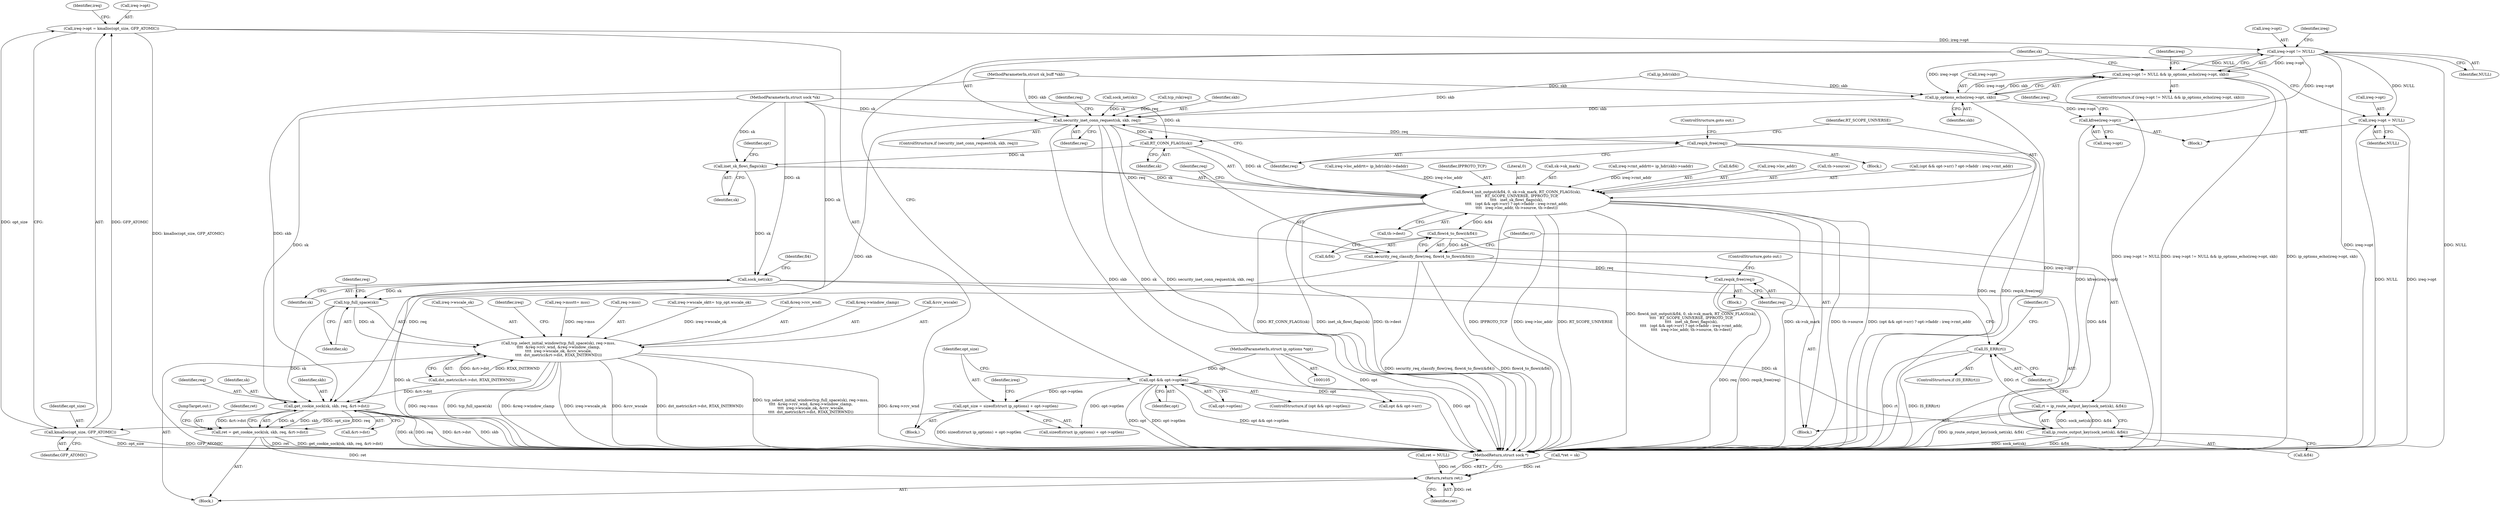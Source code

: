 digraph "1_linux_f6d8bd051c391c1c0458a30b2a7abcd939329259_28@API" {
"1000328" [label="(Call,ireq->opt = kmalloc(opt_size, GFP_ATOMIC))"];
"1000332" [label="(Call,kmalloc(opt_size, GFP_ATOMIC))"];
"1000320" [label="(Call,opt_size = sizeof(struct ip_options) + opt->optlen)"];
"1000313" [label="(Call,opt && opt->optlen)"];
"1000108" [label="(MethodParameterIn,struct ip_options *opt)"];
"1000337" [label="(Call,ireq->opt != NULL)"];
"1000336" [label="(Call,ireq->opt != NULL && ip_options_echo(ireq->opt, skb))"];
"1000342" [label="(Call,ip_options_echo(ireq->opt, skb))"];
"1000348" [label="(Call,kfree(ireq->opt))"];
"1000358" [label="(Call,security_inet_conn_request(sk, skb, req))"];
"1000363" [label="(Call,reqsk_free(req))"];
"1000385" [label="(Call,RT_CONN_FLAGS(sk))"];
"1000378" [label="(Call,flowi4_init_output(&fl4, 0, sk->sk_mark, RT_CONN_FLAGS(sk),\n\t\t\t\t   RT_SCOPE_UNIVERSE, IPPROTO_TCP,\n\t\t\t\t   inet_sk_flowi_flags(sk),\n\t\t\t\t   (opt && opt->srr) ? opt->faddr : ireq->rmt_addr,\n\t\t\t\t   ireq->loc_addr, th->source, th->dest))"];
"1000414" [label="(Call,flowi4_to_flowi(&fl4))"];
"1000412" [label="(Call,security_req_classify_flow(req, flowi4_to_flowi(&fl4)))"];
"1000428" [label="(Call,reqsk_free(req))"];
"1000469" [label="(Call,get_cookie_sock(sk, skb, req, &rt->dst))"];
"1000467" [label="(Call,ret = get_cookie_sock(sk, skb, req, &rt->dst))"];
"1000478" [label="(Return,return ret;)"];
"1000419" [label="(Call,ip_route_output_key(sock_net(sk), &fl4))"];
"1000417" [label="(Call,rt = ip_route_output_key(sock_net(sk), &fl4))"];
"1000425" [label="(Call,IS_ERR(rt))"];
"1000389" [label="(Call,inet_sk_flowi_flags(sk))"];
"1000420" [label="(Call,sock_net(sk))"];
"1000438" [label="(Call,tcp_full_space(sk))"];
"1000437" [label="(Call,tcp_select_initial_window(tcp_full_space(sk), req->mss,\n\t\t\t\t  &req->rcv_wnd, &req->window_clamp,\n\t\t\t\t  ireq->wscale_ok, &rcv_wscale,\n\t\t\t\t  dst_metric(&rt->dst, RTAX_INITRWND)))"];
"1000352" [label="(Call,ireq->opt = NULL)"];
"1000334" [label="(Identifier,GFP_ATOMIC)"];
"1000441" [label="(Identifier,req)"];
"1000389" [label="(Call,inet_sk_flowi_flags(sk))"];
"1000264" [label="(Call,ip_hdr(skb))"];
"1000336" [label="(Call,ireq->opt != NULL && ip_options_echo(ireq->opt, skb))"];
"1000251" [label="(Call,ireq->loc_addr\t\t= ip_hdr(skb)->daddr)"];
"1000454" [label="(Call,&rcv_wscale)"];
"1000339" [label="(Identifier,ireq)"];
"1000422" [label="(Call,&fl4)"];
"1000392" [label="(Call,opt && opt->srr)"];
"1000418" [label="(Identifier,rt)"];
"1000333" [label="(Identifier,opt_size)"];
"1000358" [label="(Call,security_inet_conn_request(sk, skb, req))"];
"1000427" [label="(Block,)"];
"1000134" [label="(Call,*ret = sk)"];
"1000390" [label="(Identifier,sk)"];
"1000346" [label="(Identifier,skb)"];
"1000469" [label="(Call,get_cookie_sock(sk, skb, req, &rt->dst))"];
"1000315" [label="(Call,opt->optlen)"];
"1000378" [label="(Call,flowi4_init_output(&fl4, 0, sk->sk_mark, RT_CONN_FLAGS(sk),\n\t\t\t\t   RT_SCOPE_UNIVERSE, IPPROTO_TCP,\n\t\t\t\t   inet_sk_flowi_flags(sk),\n\t\t\t\t   (opt && opt->srr) ? opt->faddr : ireq->rmt_addr,\n\t\t\t\t   ireq->loc_addr, th->source, th->dest))"];
"1000332" [label="(Call,kmalloc(opt_size, GFP_ATOMIC))"];
"1000107" [label="(MethodParameterIn,struct sk_buff *skb)"];
"1000342" [label="(Call,ip_options_echo(ireq->opt, skb))"];
"1000343" [label="(Call,ireq->opt)"];
"1000361" [label="(Identifier,req)"];
"1000338" [label="(Call,ireq->opt)"];
"1000357" [label="(ControlStructure,if (security_inet_conn_request(sk, skb, req)))"];
"1000388" [label="(Identifier,IPPROTO_TCP)"];
"1000322" [label="(Call,sizeof(struct ip_options) + opt->optlen)"];
"1000381" [label="(Literal,0)"];
"1000387" [label="(Identifier,RT_SCOPE_UNIVERSE)"];
"1000477" [label="(JumpTarget,out:)"];
"1000368" [label="(Identifier,req)"];
"1000451" [label="(Call,ireq->wscale_ok)"];
"1000467" [label="(Call,ret = get_cookie_sock(sk, skb, req, &rt->dst))"];
"1000312" [label="(ControlStructure,if (opt && opt->optlen))"];
"1000480" [label="(MethodReturn,struct sock *)"];
"1000173" [label="(Call,sock_net(sk))"];
"1000352" [label="(Call,ireq->opt = NULL)"];
"1000471" [label="(Identifier,skb)"];
"1000382" [label="(Call,sk->sk_mark)"];
"1000354" [label="(Identifier,ireq)"];
"1000376" [label="(Block,)"];
"1000472" [label="(Identifier,req)"];
"1000428" [label="(Call,reqsk_free(req))"];
"1000318" [label="(Block,)"];
"1000259" [label="(Call,ireq->rmt_addr\t\t= ip_hdr(skb)->saddr)"];
"1000109" [label="(Block,)"];
"1000197" [label="(Call,ret = NULL)"];
"1000108" [label="(MethodParameterIn,struct ip_options *opt)"];
"1000439" [label="(Identifier,sk)"];
"1000353" [label="(Call,ireq->opt)"];
"1000464" [label="(Identifier,ireq)"];
"1000335" [label="(ControlStructure,if (ireq->opt != NULL && ip_options_echo(ireq->opt, skb)))"];
"1000385" [label="(Call,RT_CONN_FLAGS(sk))"];
"1000314" [label="(Identifier,opt)"];
"1000350" [label="(Identifier,ireq)"];
"1000232" [label="(Call,req->mss\t\t= mss)"];
"1000440" [label="(Call,req->mss)"];
"1000426" [label="(Identifier,rt)"];
"1000473" [label="(Call,&rt->dst)"];
"1000468" [label="(Identifier,ret)"];
"1000286" [label="(Call,ireq->wscale_ok\t\t= tcp_opt.wscale_ok)"];
"1000320" [label="(Call,opt_size = sizeof(struct ip_options) + opt->optlen)"];
"1000412" [label="(Call,security_req_classify_flow(req, flowi4_to_flowi(&fl4)))"];
"1000423" [label="(Identifier,fl4)"];
"1000419" [label="(Call,ip_route_output_key(sock_net(sk), &fl4))"];
"1000328" [label="(Call,ireq->opt = kmalloc(opt_size, GFP_ATOMIC))"];
"1000379" [label="(Call,&fl4)"];
"1000363" [label="(Call,reqsk_free(req))"];
"1000420" [label="(Call,sock_net(sk))"];
"1000434" [label="(Identifier,rt)"];
"1000313" [label="(Call,opt && opt->optlen)"];
"1000414" [label="(Call,flowi4_to_flowi(&fl4))"];
"1000215" [label="(Call,tcp_rsk(req))"];
"1000470" [label="(Identifier,sk)"];
"1000456" [label="(Call,dst_metric(&rt->dst, RTAX_INITRWND))"];
"1000430" [label="(ControlStructure,goto out;)"];
"1000417" [label="(Call,rt = ip_route_output_key(sock_net(sk), &fl4))"];
"1000344" [label="(Identifier,ireq)"];
"1000425" [label="(Call,IS_ERR(rt))"];
"1000393" [label="(Identifier,opt)"];
"1000348" [label="(Call,kfree(ireq->opt))"];
"1000360" [label="(Identifier,skb)"];
"1000409" [label="(Call,th->dest)"];
"1000347" [label="(Block,)"];
"1000362" [label="(Block,)"];
"1000424" [label="(ControlStructure,if (IS_ERR(rt)))"];
"1000403" [label="(Call,ireq->loc_addr)"];
"1000443" [label="(Call,&req->rcv_wnd)"];
"1000341" [label="(Identifier,NULL)"];
"1000386" [label="(Identifier,sk)"];
"1000406" [label="(Call,th->source)"];
"1000321" [label="(Identifier,opt_size)"];
"1000359" [label="(Identifier,sk)"];
"1000438" [label="(Call,tcp_full_space(sk))"];
"1000478" [label="(Return,return ret;)"];
"1000447" [label="(Call,&req->window_clamp)"];
"1000349" [label="(Call,ireq->opt)"];
"1000106" [label="(MethodParameterIn,struct sock *sk)"];
"1000479" [label="(Identifier,ret)"];
"1000437" [label="(Call,tcp_select_initial_window(tcp_full_space(sk), req->mss,\n\t\t\t\t  &req->rcv_wnd, &req->window_clamp,\n\t\t\t\t  ireq->wscale_ok, &rcv_wscale,\n\t\t\t\t  dst_metric(&rt->dst, RTAX_INITRWND)))"];
"1000356" [label="(Identifier,NULL)"];
"1000364" [label="(Identifier,req)"];
"1000413" [label="(Identifier,req)"];
"1000429" [label="(Identifier,req)"];
"1000391" [label="(Call,(opt && opt->srr) ? opt->faddr : ireq->rmt_addr)"];
"1000415" [label="(Call,&fl4)"];
"1000421" [label="(Identifier,sk)"];
"1000329" [label="(Call,ireq->opt)"];
"1000365" [label="(ControlStructure,goto out;)"];
"1000330" [label="(Identifier,ireq)"];
"1000337" [label="(Call,ireq->opt != NULL)"];
"1000328" -> "1000318"  [label="AST: "];
"1000328" -> "1000332"  [label="CFG: "];
"1000329" -> "1000328"  [label="AST: "];
"1000332" -> "1000328"  [label="AST: "];
"1000339" -> "1000328"  [label="CFG: "];
"1000328" -> "1000480"  [label="DDG: kmalloc(opt_size, GFP_ATOMIC)"];
"1000332" -> "1000328"  [label="DDG: opt_size"];
"1000332" -> "1000328"  [label="DDG: GFP_ATOMIC"];
"1000328" -> "1000337"  [label="DDG: ireq->opt"];
"1000332" -> "1000334"  [label="CFG: "];
"1000333" -> "1000332"  [label="AST: "];
"1000334" -> "1000332"  [label="AST: "];
"1000332" -> "1000480"  [label="DDG: GFP_ATOMIC"];
"1000332" -> "1000480"  [label="DDG: opt_size"];
"1000320" -> "1000332"  [label="DDG: opt_size"];
"1000320" -> "1000318"  [label="AST: "];
"1000320" -> "1000322"  [label="CFG: "];
"1000321" -> "1000320"  [label="AST: "];
"1000322" -> "1000320"  [label="AST: "];
"1000330" -> "1000320"  [label="CFG: "];
"1000320" -> "1000480"  [label="DDG: sizeof(struct ip_options) + opt->optlen"];
"1000313" -> "1000320"  [label="DDG: opt->optlen"];
"1000313" -> "1000312"  [label="AST: "];
"1000313" -> "1000314"  [label="CFG: "];
"1000313" -> "1000315"  [label="CFG: "];
"1000314" -> "1000313"  [label="AST: "];
"1000315" -> "1000313"  [label="AST: "];
"1000321" -> "1000313"  [label="CFG: "];
"1000359" -> "1000313"  [label="CFG: "];
"1000313" -> "1000480"  [label="DDG: opt->optlen"];
"1000313" -> "1000480"  [label="DDG: opt && opt->optlen"];
"1000313" -> "1000480"  [label="DDG: opt"];
"1000108" -> "1000313"  [label="DDG: opt"];
"1000313" -> "1000322"  [label="DDG: opt->optlen"];
"1000313" -> "1000392"  [label="DDG: opt"];
"1000108" -> "1000105"  [label="AST: "];
"1000108" -> "1000480"  [label="DDG: opt"];
"1000108" -> "1000392"  [label="DDG: opt"];
"1000337" -> "1000336"  [label="AST: "];
"1000337" -> "1000341"  [label="CFG: "];
"1000338" -> "1000337"  [label="AST: "];
"1000341" -> "1000337"  [label="AST: "];
"1000344" -> "1000337"  [label="CFG: "];
"1000336" -> "1000337"  [label="CFG: "];
"1000337" -> "1000480"  [label="DDG: ireq->opt"];
"1000337" -> "1000480"  [label="DDG: NULL"];
"1000337" -> "1000336"  [label="DDG: ireq->opt"];
"1000337" -> "1000336"  [label="DDG: NULL"];
"1000337" -> "1000342"  [label="DDG: ireq->opt"];
"1000337" -> "1000348"  [label="DDG: ireq->opt"];
"1000337" -> "1000352"  [label="DDG: NULL"];
"1000336" -> "1000335"  [label="AST: "];
"1000336" -> "1000342"  [label="CFG: "];
"1000342" -> "1000336"  [label="AST: "];
"1000350" -> "1000336"  [label="CFG: "];
"1000359" -> "1000336"  [label="CFG: "];
"1000336" -> "1000480"  [label="DDG: ireq->opt != NULL && ip_options_echo(ireq->opt, skb)"];
"1000336" -> "1000480"  [label="DDG: ip_options_echo(ireq->opt, skb)"];
"1000336" -> "1000480"  [label="DDG: ireq->opt != NULL"];
"1000342" -> "1000336"  [label="DDG: ireq->opt"];
"1000342" -> "1000336"  [label="DDG: skb"];
"1000342" -> "1000346"  [label="CFG: "];
"1000343" -> "1000342"  [label="AST: "];
"1000346" -> "1000342"  [label="AST: "];
"1000342" -> "1000480"  [label="DDG: ireq->opt"];
"1000264" -> "1000342"  [label="DDG: skb"];
"1000107" -> "1000342"  [label="DDG: skb"];
"1000342" -> "1000348"  [label="DDG: ireq->opt"];
"1000342" -> "1000358"  [label="DDG: skb"];
"1000348" -> "1000347"  [label="AST: "];
"1000348" -> "1000349"  [label="CFG: "];
"1000349" -> "1000348"  [label="AST: "];
"1000354" -> "1000348"  [label="CFG: "];
"1000348" -> "1000480"  [label="DDG: kfree(ireq->opt)"];
"1000358" -> "1000357"  [label="AST: "];
"1000358" -> "1000361"  [label="CFG: "];
"1000359" -> "1000358"  [label="AST: "];
"1000360" -> "1000358"  [label="AST: "];
"1000361" -> "1000358"  [label="AST: "];
"1000364" -> "1000358"  [label="CFG: "];
"1000368" -> "1000358"  [label="CFG: "];
"1000358" -> "1000480"  [label="DDG: security_inet_conn_request(sk, skb, req)"];
"1000358" -> "1000480"  [label="DDG: skb"];
"1000358" -> "1000480"  [label="DDG: sk"];
"1000173" -> "1000358"  [label="DDG: sk"];
"1000106" -> "1000358"  [label="DDG: sk"];
"1000264" -> "1000358"  [label="DDG: skb"];
"1000107" -> "1000358"  [label="DDG: skb"];
"1000215" -> "1000358"  [label="DDG: req"];
"1000358" -> "1000363"  [label="DDG: req"];
"1000358" -> "1000385"  [label="DDG: sk"];
"1000358" -> "1000412"  [label="DDG: req"];
"1000358" -> "1000469"  [label="DDG: skb"];
"1000363" -> "1000362"  [label="AST: "];
"1000363" -> "1000364"  [label="CFG: "];
"1000364" -> "1000363"  [label="AST: "];
"1000365" -> "1000363"  [label="CFG: "];
"1000363" -> "1000480"  [label="DDG: req"];
"1000363" -> "1000480"  [label="DDG: reqsk_free(req)"];
"1000385" -> "1000378"  [label="AST: "];
"1000385" -> "1000386"  [label="CFG: "];
"1000386" -> "1000385"  [label="AST: "];
"1000387" -> "1000385"  [label="CFG: "];
"1000385" -> "1000378"  [label="DDG: sk"];
"1000106" -> "1000385"  [label="DDG: sk"];
"1000385" -> "1000389"  [label="DDG: sk"];
"1000378" -> "1000376"  [label="AST: "];
"1000378" -> "1000409"  [label="CFG: "];
"1000379" -> "1000378"  [label="AST: "];
"1000381" -> "1000378"  [label="AST: "];
"1000382" -> "1000378"  [label="AST: "];
"1000387" -> "1000378"  [label="AST: "];
"1000388" -> "1000378"  [label="AST: "];
"1000389" -> "1000378"  [label="AST: "];
"1000391" -> "1000378"  [label="AST: "];
"1000403" -> "1000378"  [label="AST: "];
"1000406" -> "1000378"  [label="AST: "];
"1000409" -> "1000378"  [label="AST: "];
"1000413" -> "1000378"  [label="CFG: "];
"1000378" -> "1000480"  [label="DDG: inet_sk_flowi_flags(sk)"];
"1000378" -> "1000480"  [label="DDG: th->dest"];
"1000378" -> "1000480"  [label="DDG: IPPROTO_TCP"];
"1000378" -> "1000480"  [label="DDG: ireq->loc_addr"];
"1000378" -> "1000480"  [label="DDG: RT_SCOPE_UNIVERSE"];
"1000378" -> "1000480"  [label="DDG: flowi4_init_output(&fl4, 0, sk->sk_mark, RT_CONN_FLAGS(sk),\n\t\t\t\t   RT_SCOPE_UNIVERSE, IPPROTO_TCP,\n\t\t\t\t   inet_sk_flowi_flags(sk),\n\t\t\t\t   (opt && opt->srr) ? opt->faddr : ireq->rmt_addr,\n\t\t\t\t   ireq->loc_addr, th->source, th->dest)"];
"1000378" -> "1000480"  [label="DDG: sk->sk_mark"];
"1000378" -> "1000480"  [label="DDG: th->source"];
"1000378" -> "1000480"  [label="DDG: (opt && opt->srr) ? opt->faddr : ireq->rmt_addr"];
"1000378" -> "1000480"  [label="DDG: RT_CONN_FLAGS(sk)"];
"1000389" -> "1000378"  [label="DDG: sk"];
"1000259" -> "1000378"  [label="DDG: ireq->rmt_addr"];
"1000251" -> "1000378"  [label="DDG: ireq->loc_addr"];
"1000378" -> "1000414"  [label="DDG: &fl4"];
"1000414" -> "1000412"  [label="AST: "];
"1000414" -> "1000415"  [label="CFG: "];
"1000415" -> "1000414"  [label="AST: "];
"1000412" -> "1000414"  [label="CFG: "];
"1000414" -> "1000412"  [label="DDG: &fl4"];
"1000414" -> "1000419"  [label="DDG: &fl4"];
"1000412" -> "1000376"  [label="AST: "];
"1000413" -> "1000412"  [label="AST: "];
"1000418" -> "1000412"  [label="CFG: "];
"1000412" -> "1000480"  [label="DDG: security_req_classify_flow(req, flowi4_to_flowi(&fl4))"];
"1000412" -> "1000480"  [label="DDG: flowi4_to_flowi(&fl4)"];
"1000412" -> "1000428"  [label="DDG: req"];
"1000412" -> "1000469"  [label="DDG: req"];
"1000428" -> "1000427"  [label="AST: "];
"1000428" -> "1000429"  [label="CFG: "];
"1000429" -> "1000428"  [label="AST: "];
"1000430" -> "1000428"  [label="CFG: "];
"1000428" -> "1000480"  [label="DDG: reqsk_free(req)"];
"1000428" -> "1000480"  [label="DDG: req"];
"1000469" -> "1000467"  [label="AST: "];
"1000469" -> "1000473"  [label="CFG: "];
"1000470" -> "1000469"  [label="AST: "];
"1000471" -> "1000469"  [label="AST: "];
"1000472" -> "1000469"  [label="AST: "];
"1000473" -> "1000469"  [label="AST: "];
"1000467" -> "1000469"  [label="CFG: "];
"1000469" -> "1000480"  [label="DDG: req"];
"1000469" -> "1000480"  [label="DDG: &rt->dst"];
"1000469" -> "1000480"  [label="DDG: skb"];
"1000469" -> "1000480"  [label="DDG: sk"];
"1000469" -> "1000467"  [label="DDG: sk"];
"1000469" -> "1000467"  [label="DDG: skb"];
"1000469" -> "1000467"  [label="DDG: req"];
"1000469" -> "1000467"  [label="DDG: &rt->dst"];
"1000438" -> "1000469"  [label="DDG: sk"];
"1000106" -> "1000469"  [label="DDG: sk"];
"1000107" -> "1000469"  [label="DDG: skb"];
"1000456" -> "1000469"  [label="DDG: &rt->dst"];
"1000467" -> "1000109"  [label="AST: "];
"1000468" -> "1000467"  [label="AST: "];
"1000477" -> "1000467"  [label="CFG: "];
"1000467" -> "1000480"  [label="DDG: ret"];
"1000467" -> "1000480"  [label="DDG: get_cookie_sock(sk, skb, req, &rt->dst)"];
"1000467" -> "1000478"  [label="DDG: ret"];
"1000478" -> "1000109"  [label="AST: "];
"1000478" -> "1000479"  [label="CFG: "];
"1000479" -> "1000478"  [label="AST: "];
"1000480" -> "1000478"  [label="CFG: "];
"1000478" -> "1000480"  [label="DDG: <RET>"];
"1000479" -> "1000478"  [label="DDG: ret"];
"1000134" -> "1000478"  [label="DDG: ret"];
"1000197" -> "1000478"  [label="DDG: ret"];
"1000419" -> "1000417"  [label="AST: "];
"1000419" -> "1000422"  [label="CFG: "];
"1000420" -> "1000419"  [label="AST: "];
"1000422" -> "1000419"  [label="AST: "];
"1000417" -> "1000419"  [label="CFG: "];
"1000419" -> "1000480"  [label="DDG: sock_net(sk)"];
"1000419" -> "1000480"  [label="DDG: &fl4"];
"1000419" -> "1000417"  [label="DDG: sock_net(sk)"];
"1000419" -> "1000417"  [label="DDG: &fl4"];
"1000420" -> "1000419"  [label="DDG: sk"];
"1000417" -> "1000376"  [label="AST: "];
"1000418" -> "1000417"  [label="AST: "];
"1000426" -> "1000417"  [label="CFG: "];
"1000417" -> "1000480"  [label="DDG: ip_route_output_key(sock_net(sk), &fl4)"];
"1000417" -> "1000425"  [label="DDG: rt"];
"1000425" -> "1000424"  [label="AST: "];
"1000425" -> "1000426"  [label="CFG: "];
"1000426" -> "1000425"  [label="AST: "];
"1000429" -> "1000425"  [label="CFG: "];
"1000434" -> "1000425"  [label="CFG: "];
"1000425" -> "1000480"  [label="DDG: rt"];
"1000425" -> "1000480"  [label="DDG: IS_ERR(rt)"];
"1000389" -> "1000390"  [label="CFG: "];
"1000390" -> "1000389"  [label="AST: "];
"1000393" -> "1000389"  [label="CFG: "];
"1000106" -> "1000389"  [label="DDG: sk"];
"1000389" -> "1000420"  [label="DDG: sk"];
"1000420" -> "1000421"  [label="CFG: "];
"1000421" -> "1000420"  [label="AST: "];
"1000423" -> "1000420"  [label="CFG: "];
"1000420" -> "1000480"  [label="DDG: sk"];
"1000106" -> "1000420"  [label="DDG: sk"];
"1000420" -> "1000438"  [label="DDG: sk"];
"1000438" -> "1000437"  [label="AST: "];
"1000438" -> "1000439"  [label="CFG: "];
"1000439" -> "1000438"  [label="AST: "];
"1000441" -> "1000438"  [label="CFG: "];
"1000438" -> "1000437"  [label="DDG: sk"];
"1000106" -> "1000438"  [label="DDG: sk"];
"1000437" -> "1000109"  [label="AST: "];
"1000437" -> "1000456"  [label="CFG: "];
"1000440" -> "1000437"  [label="AST: "];
"1000443" -> "1000437"  [label="AST: "];
"1000447" -> "1000437"  [label="AST: "];
"1000451" -> "1000437"  [label="AST: "];
"1000454" -> "1000437"  [label="AST: "];
"1000456" -> "1000437"  [label="AST: "];
"1000464" -> "1000437"  [label="CFG: "];
"1000437" -> "1000480"  [label="DDG: tcp_select_initial_window(tcp_full_space(sk), req->mss,\n\t\t\t\t  &req->rcv_wnd, &req->window_clamp,\n\t\t\t\t  ireq->wscale_ok, &rcv_wscale,\n\t\t\t\t  dst_metric(&rt->dst, RTAX_INITRWND))"];
"1000437" -> "1000480"  [label="DDG: &req->rcv_wnd"];
"1000437" -> "1000480"  [label="DDG: req->mss"];
"1000437" -> "1000480"  [label="DDG: tcp_full_space(sk)"];
"1000437" -> "1000480"  [label="DDG: &req->window_clamp"];
"1000437" -> "1000480"  [label="DDG: ireq->wscale_ok"];
"1000437" -> "1000480"  [label="DDG: &rcv_wscale"];
"1000437" -> "1000480"  [label="DDG: dst_metric(&rt->dst, RTAX_INITRWND)"];
"1000232" -> "1000437"  [label="DDG: req->mss"];
"1000286" -> "1000437"  [label="DDG: ireq->wscale_ok"];
"1000456" -> "1000437"  [label="DDG: &rt->dst"];
"1000456" -> "1000437"  [label="DDG: RTAX_INITRWND"];
"1000352" -> "1000347"  [label="AST: "];
"1000352" -> "1000356"  [label="CFG: "];
"1000353" -> "1000352"  [label="AST: "];
"1000356" -> "1000352"  [label="AST: "];
"1000359" -> "1000352"  [label="CFG: "];
"1000352" -> "1000480"  [label="DDG: NULL"];
"1000352" -> "1000480"  [label="DDG: ireq->opt"];
}
